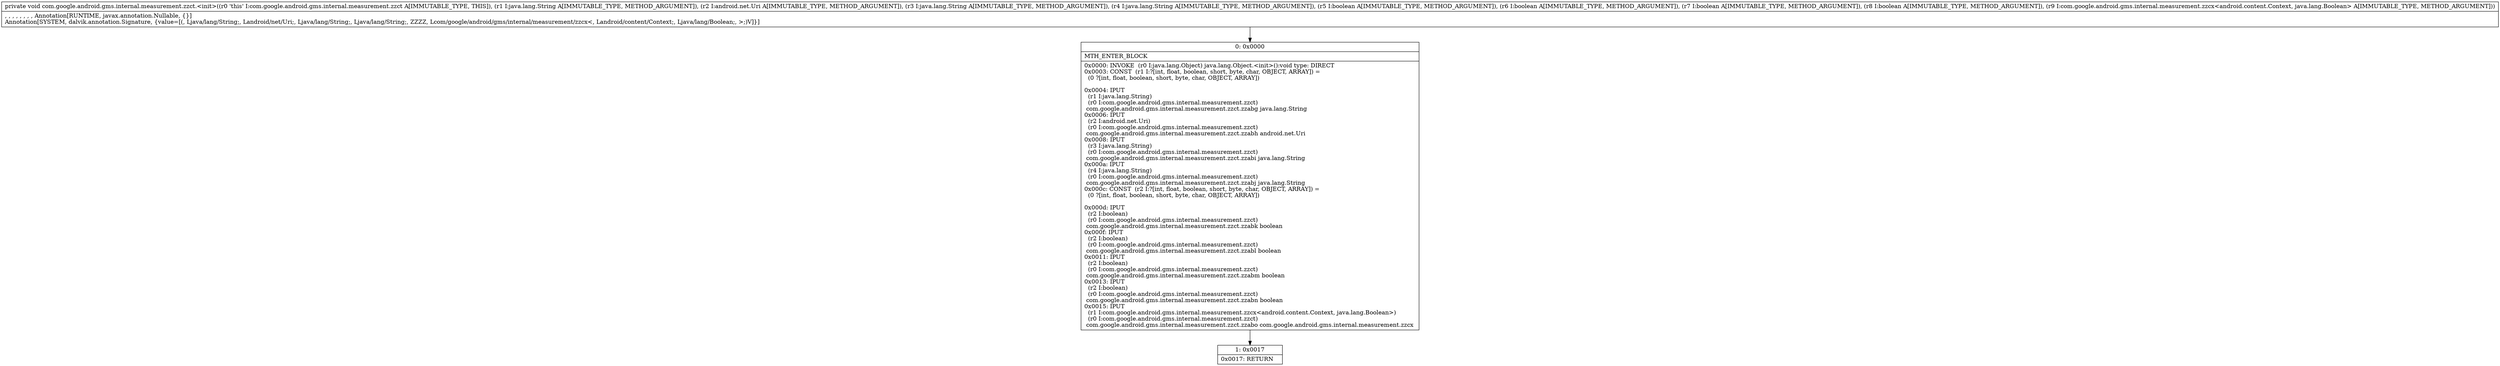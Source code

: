 digraph "CFG forcom.google.android.gms.internal.measurement.zzct.\<init\>(Ljava\/lang\/String;Landroid\/net\/Uri;Ljava\/lang\/String;Ljava\/lang\/String;ZZZZLcom\/google\/android\/gms\/internal\/measurement\/zzcx;)V" {
Node_0 [shape=record,label="{0\:\ 0x0000|MTH_ENTER_BLOCK\l|0x0000: INVOKE  (r0 I:java.lang.Object) java.lang.Object.\<init\>():void type: DIRECT \l0x0003: CONST  (r1 I:?[int, float, boolean, short, byte, char, OBJECT, ARRAY]) = \l  (0 ?[int, float, boolean, short, byte, char, OBJECT, ARRAY])\l \l0x0004: IPUT  \l  (r1 I:java.lang.String)\l  (r0 I:com.google.android.gms.internal.measurement.zzct)\l com.google.android.gms.internal.measurement.zzct.zzabg java.lang.String \l0x0006: IPUT  \l  (r2 I:android.net.Uri)\l  (r0 I:com.google.android.gms.internal.measurement.zzct)\l com.google.android.gms.internal.measurement.zzct.zzabh android.net.Uri \l0x0008: IPUT  \l  (r3 I:java.lang.String)\l  (r0 I:com.google.android.gms.internal.measurement.zzct)\l com.google.android.gms.internal.measurement.zzct.zzabi java.lang.String \l0x000a: IPUT  \l  (r4 I:java.lang.String)\l  (r0 I:com.google.android.gms.internal.measurement.zzct)\l com.google.android.gms.internal.measurement.zzct.zzabj java.lang.String \l0x000c: CONST  (r2 I:?[int, float, boolean, short, byte, char, OBJECT, ARRAY]) = \l  (0 ?[int, float, boolean, short, byte, char, OBJECT, ARRAY])\l \l0x000d: IPUT  \l  (r2 I:boolean)\l  (r0 I:com.google.android.gms.internal.measurement.zzct)\l com.google.android.gms.internal.measurement.zzct.zzabk boolean \l0x000f: IPUT  \l  (r2 I:boolean)\l  (r0 I:com.google.android.gms.internal.measurement.zzct)\l com.google.android.gms.internal.measurement.zzct.zzabl boolean \l0x0011: IPUT  \l  (r2 I:boolean)\l  (r0 I:com.google.android.gms.internal.measurement.zzct)\l com.google.android.gms.internal.measurement.zzct.zzabm boolean \l0x0013: IPUT  \l  (r2 I:boolean)\l  (r0 I:com.google.android.gms.internal.measurement.zzct)\l com.google.android.gms.internal.measurement.zzct.zzabn boolean \l0x0015: IPUT  \l  (r1 I:com.google.android.gms.internal.measurement.zzcx\<android.content.Context, java.lang.Boolean\>)\l  (r0 I:com.google.android.gms.internal.measurement.zzct)\l com.google.android.gms.internal.measurement.zzct.zzabo com.google.android.gms.internal.measurement.zzcx \l}"];
Node_1 [shape=record,label="{1\:\ 0x0017|0x0017: RETURN   \l}"];
MethodNode[shape=record,label="{private void com.google.android.gms.internal.measurement.zzct.\<init\>((r0 'this' I:com.google.android.gms.internal.measurement.zzct A[IMMUTABLE_TYPE, THIS]), (r1 I:java.lang.String A[IMMUTABLE_TYPE, METHOD_ARGUMENT]), (r2 I:android.net.Uri A[IMMUTABLE_TYPE, METHOD_ARGUMENT]), (r3 I:java.lang.String A[IMMUTABLE_TYPE, METHOD_ARGUMENT]), (r4 I:java.lang.String A[IMMUTABLE_TYPE, METHOD_ARGUMENT]), (r5 I:boolean A[IMMUTABLE_TYPE, METHOD_ARGUMENT]), (r6 I:boolean A[IMMUTABLE_TYPE, METHOD_ARGUMENT]), (r7 I:boolean A[IMMUTABLE_TYPE, METHOD_ARGUMENT]), (r8 I:boolean A[IMMUTABLE_TYPE, METHOD_ARGUMENT]), (r9 I:com.google.android.gms.internal.measurement.zzcx\<android.content.Context, java.lang.Boolean\> A[IMMUTABLE_TYPE, METHOD_ARGUMENT]))  | , , , , , , , , Annotation[RUNTIME, javax.annotation.Nullable, \{\}]\lAnnotation[SYSTEM, dalvik.annotation.Signature, \{value=[(, Ljava\/lang\/String;, Landroid\/net\/Uri;, Ljava\/lang\/String;, Ljava\/lang\/String;, ZZZZ, Lcom\/google\/android\/gms\/internal\/measurement\/zzcx\<, Landroid\/content\/Context;, Ljava\/lang\/Boolean;, \>;)V]\}]\l}"];
MethodNode -> Node_0;
Node_0 -> Node_1;
}

